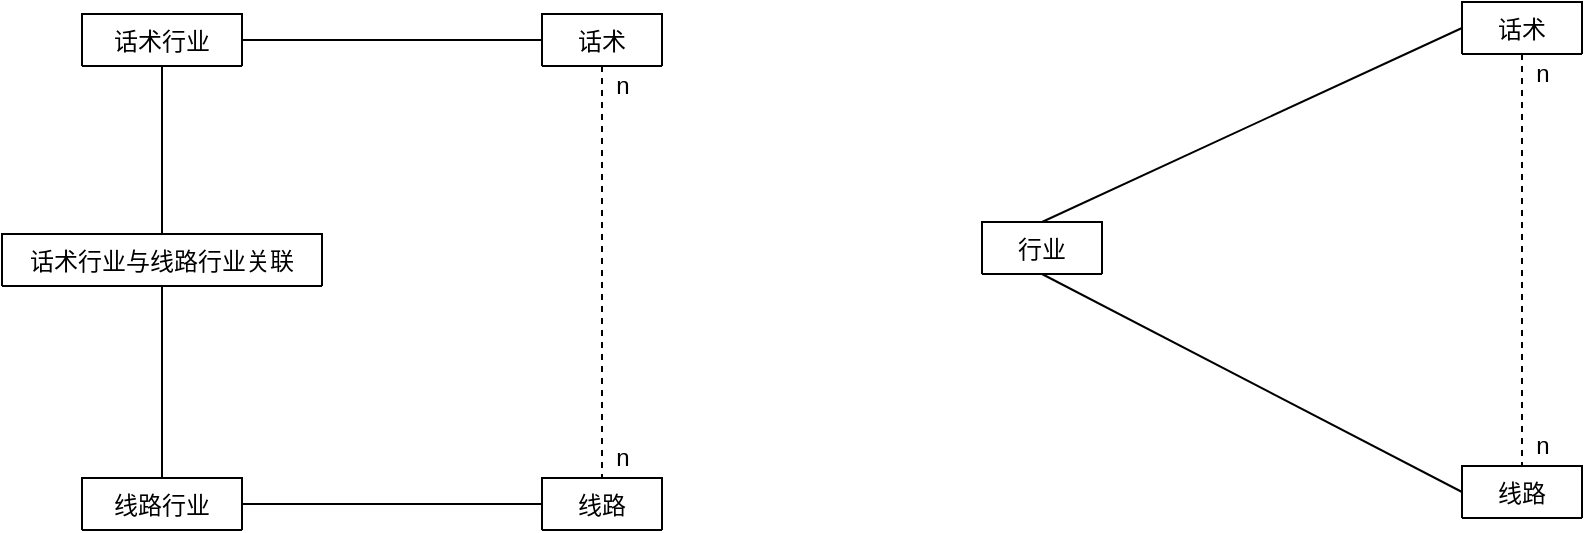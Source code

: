 <mxfile version="12.9.13" type="github"><diagram id="Zzfzjqs9hriEUojt7hlY" name="第 1 页"><mxGraphModel dx="3186" dy="642" grid="1" gridSize="10" guides="1" tooltips="1" connect="1" arrows="1" fold="1" page="0" pageScale="1" pageWidth="827" pageHeight="1169" math="0" shadow="0"><root><mxCell id="0"/><mxCell id="1" parent="0"/><mxCell id="QM-mB1DQJfA2_vQhXkPo-10" style="edgeStyle=orthogonalEdgeStyle;rounded=0;orthogonalLoop=1;jettySize=auto;html=1;exitX=0.5;exitY=1;exitDx=0;exitDy=0;entryX=0.5;entryY=0;entryDx=0;entryDy=0;endArrow=none;endFill=0;" edge="1" parent="1" source="QM-mB1DQJfA2_vQhXkPo-1" target="QM-mB1DQJfA2_vQhXkPo-8"><mxGeometry relative="1" as="geometry"/></mxCell><mxCell id="QM-mB1DQJfA2_vQhXkPo-12" style="edgeStyle=orthogonalEdgeStyle;rounded=0;orthogonalLoop=1;jettySize=auto;html=1;exitX=1;exitY=0.5;exitDx=0;exitDy=0;entryX=0;entryY=0.5;entryDx=0;entryDy=0;endArrow=none;endFill=0;" edge="1" parent="1" source="QM-mB1DQJfA2_vQhXkPo-1" target="QM-mB1DQJfA2_vQhXkPo-6"><mxGeometry relative="1" as="geometry"/></mxCell><mxCell id="QM-mB1DQJfA2_vQhXkPo-11" style="edgeStyle=orthogonalEdgeStyle;rounded=0;orthogonalLoop=1;jettySize=auto;html=1;exitX=0.5;exitY=0;exitDx=0;exitDy=0;entryX=0.5;entryY=1;entryDx=0;entryDy=0;endArrow=none;endFill=0;" edge="1" parent="1" source="QM-mB1DQJfA2_vQhXkPo-7" target="QM-mB1DQJfA2_vQhXkPo-8"><mxGeometry relative="1" as="geometry"/></mxCell><mxCell id="QM-mB1DQJfA2_vQhXkPo-13" style="edgeStyle=orthogonalEdgeStyle;rounded=0;orthogonalLoop=1;jettySize=auto;html=1;exitX=1;exitY=0.5;exitDx=0;exitDy=0;entryX=0;entryY=0.5;entryDx=0;entryDy=0;endArrow=none;endFill=0;" edge="1" parent="1" source="QM-mB1DQJfA2_vQhXkPo-7" target="QM-mB1DQJfA2_vQhXkPo-5"><mxGeometry relative="1" as="geometry"/></mxCell><mxCell id="QM-mB1DQJfA2_vQhXkPo-16" style="edgeStyle=orthogonalEdgeStyle;rounded=0;orthogonalLoop=1;jettySize=auto;html=1;exitX=0.5;exitY=1;exitDx=0;exitDy=0;entryX=0.5;entryY=0;entryDx=0;entryDy=0;endArrow=none;endFill=0;dashed=1;" edge="1" parent="1" source="QM-mB1DQJfA2_vQhXkPo-6" target="QM-mB1DQJfA2_vQhXkPo-5"><mxGeometry relative="1" as="geometry"/></mxCell><mxCell id="QM-mB1DQJfA2_vQhXkPo-17" style="edgeStyle=orthogonalEdgeStyle;rounded=0;orthogonalLoop=1;jettySize=auto;html=1;exitX=0.5;exitY=1;exitDx=0;exitDy=0;entryX=0.5;entryY=0;entryDx=0;entryDy=0;endArrow=none;endFill=0;dashed=1;" edge="1" parent="1" source="QM-mB1DQJfA2_vQhXkPo-15" target="QM-mB1DQJfA2_vQhXkPo-14"><mxGeometry relative="1" as="geometry"/></mxCell><mxCell id="QM-mB1DQJfA2_vQhXkPo-18" style="rounded=0;orthogonalLoop=1;jettySize=auto;html=1;exitX=0;exitY=0.5;exitDx=0;exitDy=0;entryX=0.5;entryY=0;entryDx=0;entryDy=0;endArrow=none;endFill=0;" edge="1" parent="1" source="QM-mB1DQJfA2_vQhXkPo-15" target="QM-mB1DQJfA2_vQhXkPo-9"><mxGeometry relative="1" as="geometry"/></mxCell><mxCell id="QM-mB1DQJfA2_vQhXkPo-19" style="rounded=0;orthogonalLoop=1;jettySize=auto;html=1;exitX=0;exitY=0.5;exitDx=0;exitDy=0;entryX=0.5;entryY=1;entryDx=0;entryDy=0;endArrow=none;endFill=0;" edge="1" parent="1" source="QM-mB1DQJfA2_vQhXkPo-14" target="QM-mB1DQJfA2_vQhXkPo-9"><mxGeometry relative="1" as="geometry"/></mxCell><mxCell id="QM-mB1DQJfA2_vQhXkPo-24" value="n" style="text;html=1;align=center;verticalAlign=middle;resizable=0;points=[];autosize=1;" vertex="1" parent="1"><mxGeometry x="-1660" y="36" width="20" height="20" as="geometry"/></mxCell><mxCell id="QM-mB1DQJfA2_vQhXkPo-25" value="n" style="text;html=1;align=center;verticalAlign=middle;resizable=0;points=[];autosize=1;" vertex="1" parent="1"><mxGeometry x="-1660" y="222" width="20" height="20" as="geometry"/></mxCell><mxCell id="QM-mB1DQJfA2_vQhXkPo-26" value="n" style="text;html=1;align=center;verticalAlign=middle;resizable=0;points=[];autosize=1;" vertex="1" parent="1"><mxGeometry x="-1200" y="30" width="20" height="20" as="geometry"/></mxCell><mxCell id="QM-mB1DQJfA2_vQhXkPo-27" value="n" style="text;html=1;align=center;verticalAlign=middle;resizable=0;points=[];autosize=1;" vertex="1" parent="1"><mxGeometry x="-1200" y="216" width="20" height="20" as="geometry"/></mxCell><mxCell id="QM-mB1DQJfA2_vQhXkPo-1" value="话术行业" style="swimlane;fontStyle=0;childLayout=stackLayout;horizontal=1;startSize=26;fillColor=none;horizontalStack=0;resizeParent=1;resizeParentMax=0;resizeLast=0;collapsible=1;marginBottom=0;" vertex="1" collapsed="1" parent="1"><mxGeometry x="-1920" y="10" width="80" height="26" as="geometry"><mxRectangle x="-1920" y="10" width="140" height="52" as="alternateBounds"/></mxGeometry></mxCell><mxCell id="QM-mB1DQJfA2_vQhXkPo-7" value="线路行业" style="swimlane;fontStyle=0;childLayout=stackLayout;horizontal=1;startSize=26;fillColor=none;horizontalStack=0;resizeParent=1;resizeParentMax=0;resizeLast=0;collapsible=1;marginBottom=0;" vertex="1" collapsed="1" parent="1"><mxGeometry x="-1920" y="242" width="80" height="26" as="geometry"><mxRectangle x="-1920" y="242" width="140" height="52" as="alternateBounds"/></mxGeometry></mxCell><mxCell id="QM-mB1DQJfA2_vQhXkPo-5" value="线路" style="swimlane;fontStyle=0;childLayout=stackLayout;horizontal=1;startSize=26;fillColor=none;horizontalStack=0;resizeParent=1;resizeParentMax=0;resizeLast=0;collapsible=1;marginBottom=0;" vertex="1" collapsed="1" parent="1"><mxGeometry x="-1690" y="242" width="60" height="26" as="geometry"><mxRectangle x="-1690" y="242" width="140" height="52" as="alternateBounds"/></mxGeometry></mxCell><mxCell id="QM-mB1DQJfA2_vQhXkPo-6" value="话术" style="swimlane;fontStyle=0;childLayout=stackLayout;horizontal=1;startSize=26;fillColor=none;horizontalStack=0;resizeParent=1;resizeParentMax=0;resizeLast=0;collapsible=1;marginBottom=0;" vertex="1" collapsed="1" parent="1"><mxGeometry x="-1690" y="10" width="60" height="26" as="geometry"><mxRectangle x="-1690" y="10" width="140" height="52" as="alternateBounds"/></mxGeometry></mxCell><mxCell id="QM-mB1DQJfA2_vQhXkPo-8" value="话术行业与线路行业关联" style="swimlane;fontStyle=0;childLayout=stackLayout;horizontal=1;startSize=26;fillColor=none;horizontalStack=0;resizeParent=1;resizeParentMax=0;resizeLast=0;collapsible=1;marginBottom=0;" vertex="1" collapsed="1" parent="1"><mxGeometry x="-1960" y="120" width="160" height="26" as="geometry"><mxRectangle x="-1920" y="120" width="140" height="52" as="alternateBounds"/></mxGeometry></mxCell><mxCell id="QM-mB1DQJfA2_vQhXkPo-15" value="话术" style="swimlane;fontStyle=0;childLayout=stackLayout;horizontal=1;startSize=26;fillColor=none;horizontalStack=0;resizeParent=1;resizeParentMax=0;resizeLast=0;collapsible=1;marginBottom=0;" vertex="1" collapsed="1" parent="1"><mxGeometry x="-1230" y="4" width="60" height="26" as="geometry"><mxRectangle x="-1130" y="10" width="140" height="52" as="alternateBounds"/></mxGeometry></mxCell><mxCell id="QM-mB1DQJfA2_vQhXkPo-14" value="线路" style="swimlane;fontStyle=0;childLayout=stackLayout;horizontal=1;startSize=26;fillColor=none;horizontalStack=0;resizeParent=1;resizeParentMax=0;resizeLast=0;collapsible=1;marginBottom=0;" vertex="1" collapsed="1" parent="1"><mxGeometry x="-1230" y="236" width="60" height="26" as="geometry"><mxRectangle x="-1130" y="242" width="140" height="52" as="alternateBounds"/></mxGeometry></mxCell><mxCell id="QM-mB1DQJfA2_vQhXkPo-9" value="行业" style="swimlane;fontStyle=0;childLayout=stackLayout;horizontal=1;startSize=26;fillColor=none;horizontalStack=0;resizeParent=1;resizeParentMax=0;resizeLast=0;collapsible=1;marginBottom=0;" vertex="1" collapsed="1" parent="1"><mxGeometry x="-1470" y="114" width="60" height="26" as="geometry"><mxRectangle x="-1370" y="120" width="140" height="52" as="alternateBounds"/></mxGeometry></mxCell></root></mxGraphModel></diagram></mxfile>